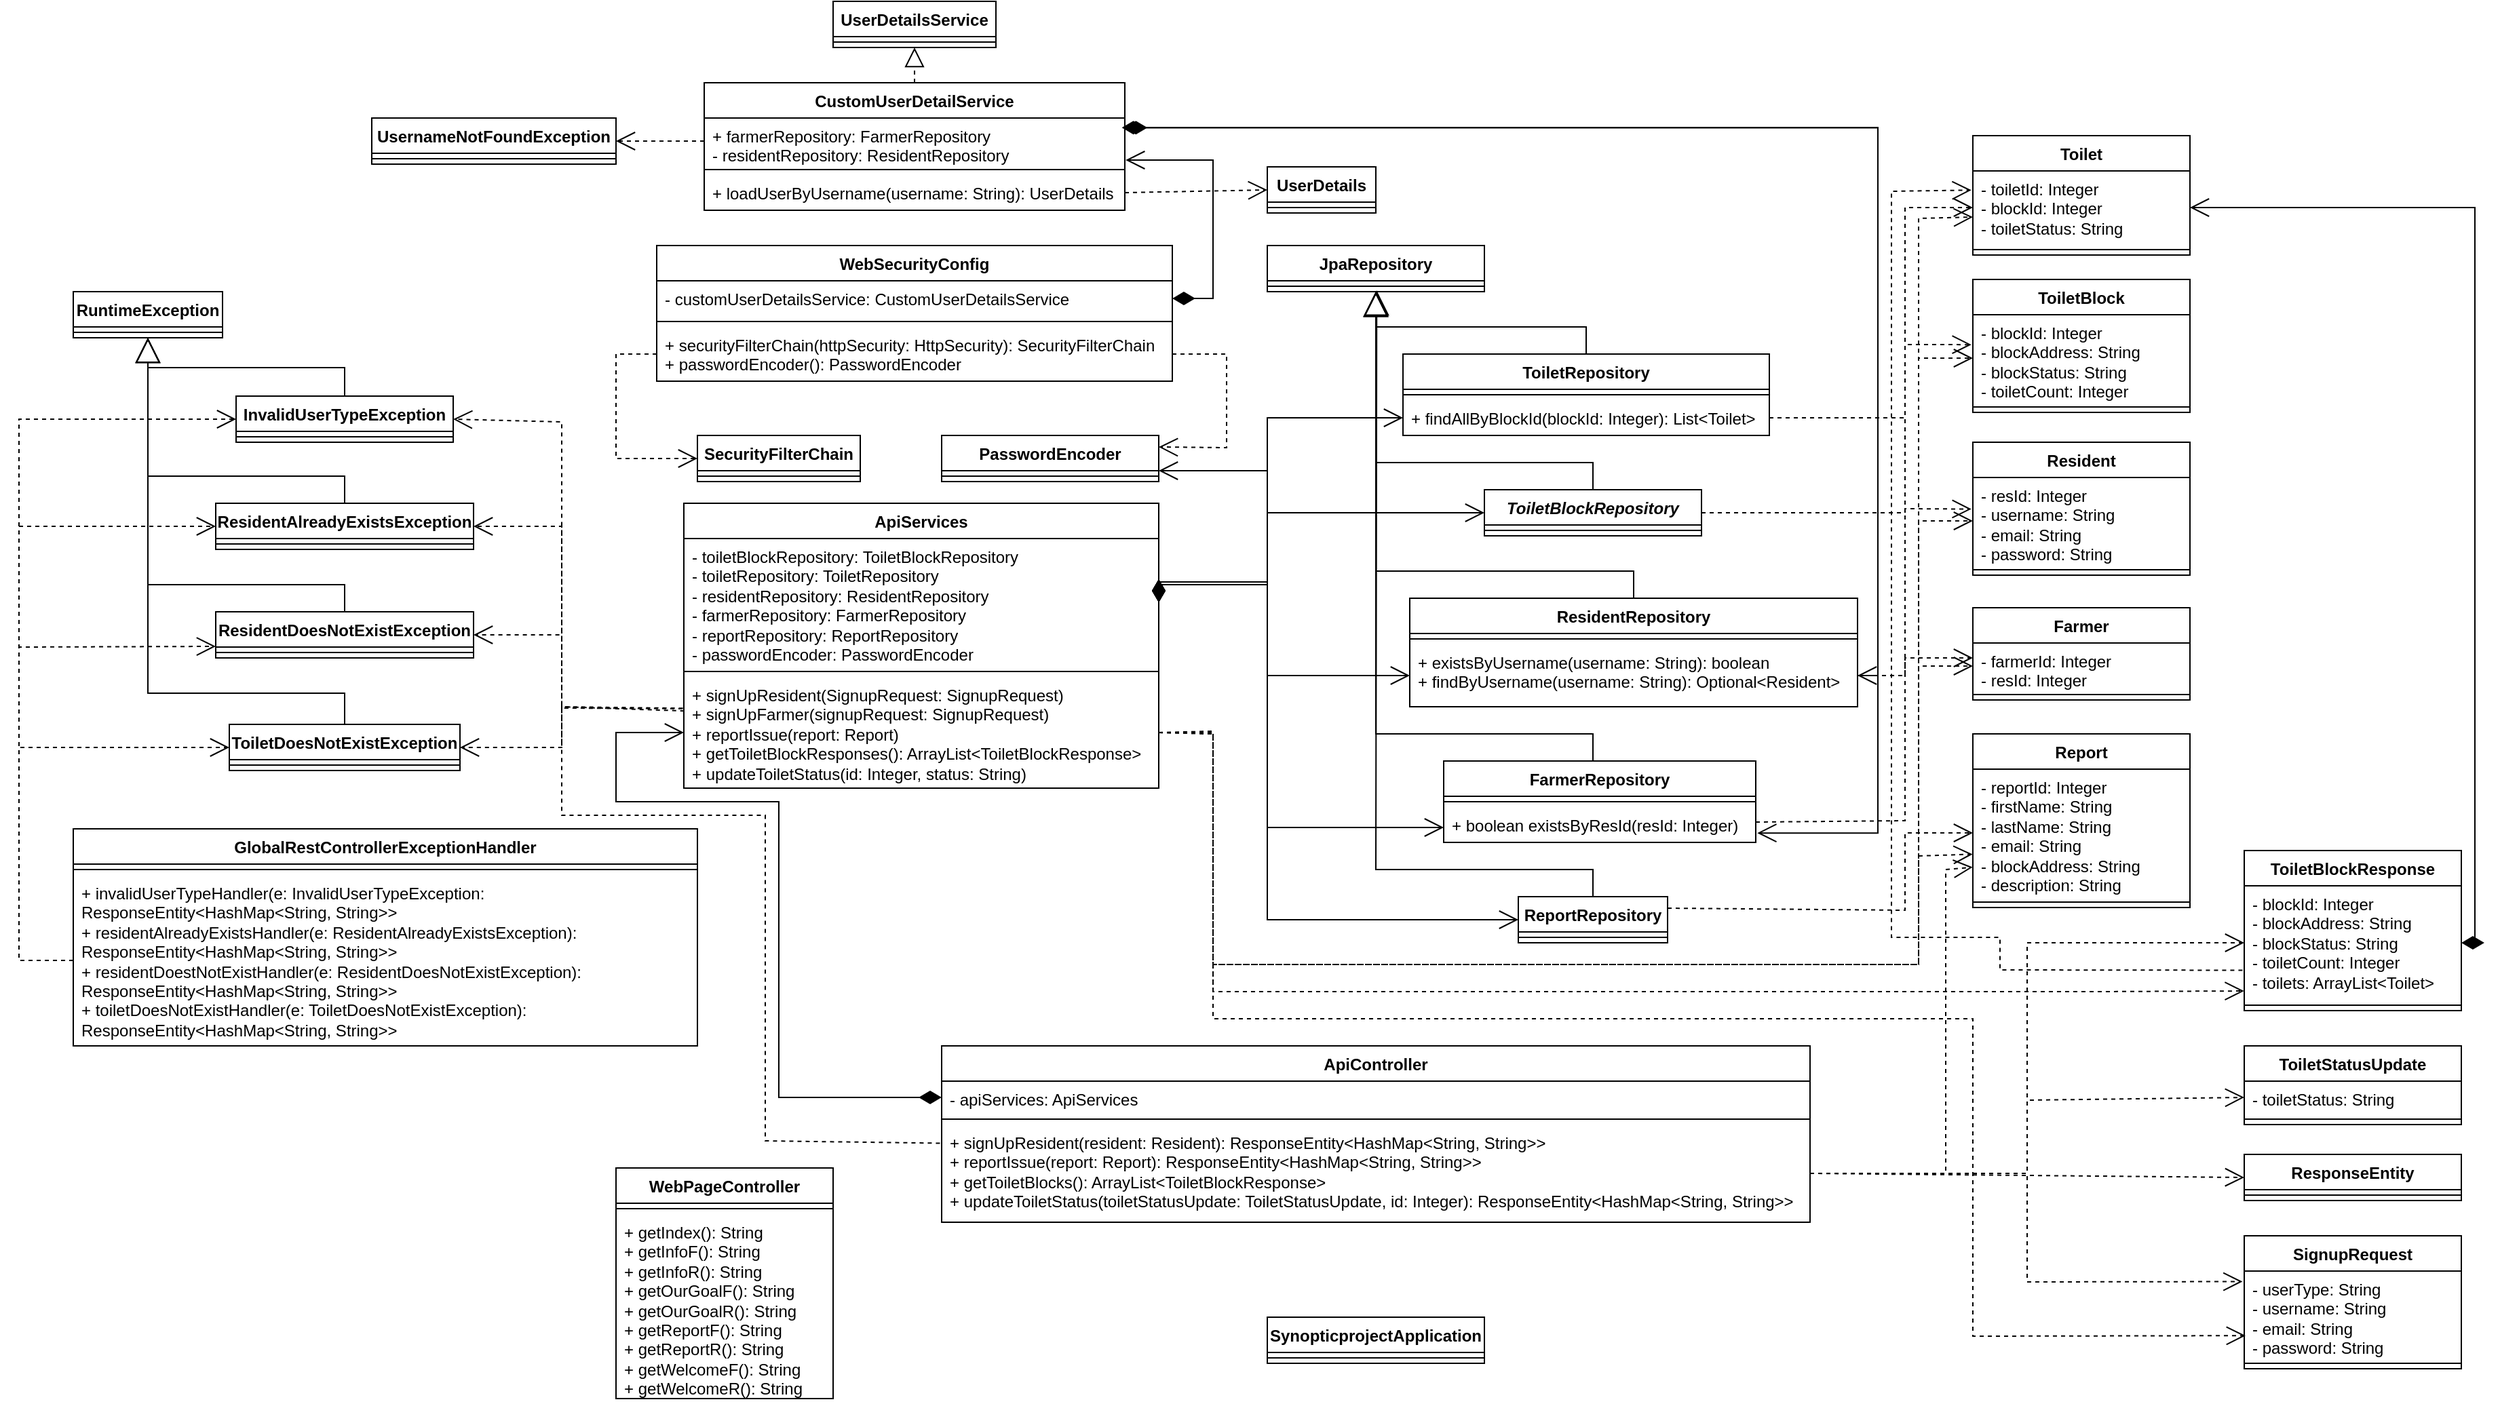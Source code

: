 <mxfile version="27.1.4">
  <diagram name="Page-1" id="cPCItrntrJXn3b4PFShH">
    <mxGraphModel dx="1665" dy="751" grid="1" gridSize="10" guides="1" tooltips="1" connect="1" arrows="1" fold="1" page="1" pageScale="1" pageWidth="1920" pageHeight="1080" math="0" shadow="0">
      <root>
        <mxCell id="0" />
        <mxCell id="1" parent="0" />
        <mxCell id="fgQgiCOuEwH0M2lLemn4-1" value="&lt;div&gt;ApiController&lt;/div&gt;" style="swimlane;fontStyle=1;align=center;verticalAlign=top;childLayout=stackLayout;horizontal=1;startSize=26;horizontalStack=0;resizeParent=1;resizeParentMax=0;resizeLast=0;collapsible=1;marginBottom=0;whiteSpace=wrap;html=1;" parent="1" vertex="1">
          <mxGeometry x="720" y="810" width="640" height="130" as="geometry" />
        </mxCell>
        <mxCell id="fgQgiCOuEwH0M2lLemn4-2" value="- apiServices: ApiServices" style="text;strokeColor=none;fillColor=none;align=left;verticalAlign=top;spacingLeft=4;spacingRight=4;overflow=hidden;rotatable=0;points=[[0,0.5],[1,0.5]];portConstraint=eastwest;whiteSpace=wrap;html=1;" parent="fgQgiCOuEwH0M2lLemn4-1" vertex="1">
          <mxGeometry y="26" width="640" height="24" as="geometry" />
        </mxCell>
        <mxCell id="fgQgiCOuEwH0M2lLemn4-3" value="" style="line;strokeWidth=1;fillColor=none;align=left;verticalAlign=middle;spacingTop=-1;spacingLeft=3;spacingRight=3;rotatable=0;labelPosition=right;points=[];portConstraint=eastwest;strokeColor=inherit;" parent="fgQgiCOuEwH0M2lLemn4-1" vertex="1">
          <mxGeometry y="50" width="640" height="8" as="geometry" />
        </mxCell>
        <mxCell id="fgQgiCOuEwH0M2lLemn4-4" value="&lt;div&gt;+ signUpResident(resident: Resident): ResponseEntity&amp;lt;HashMap&amp;lt;String, String&amp;gt;&amp;gt;&lt;/div&gt;&lt;div&gt;+ reportIssue(report: Report): ResponseEntity&amp;lt;HashMap&amp;lt;String, String&amp;gt;&amp;gt;&lt;/div&gt;&lt;div&gt;+ getToiletBlocks(): ArrayList&amp;lt;ToiletBlockResponse&amp;gt;&lt;/div&gt;&lt;div&gt;+ updateToiletStatus(toiletStatusUpdate: ToiletStatusUpdate, id: Integer): ResponseEntity&amp;lt;HashMap&amp;lt;String, String&amp;gt;&amp;gt;&lt;/div&gt;" style="text;strokeColor=none;fillColor=none;align=left;verticalAlign=top;spacingLeft=4;spacingRight=4;overflow=hidden;rotatable=0;points=[[0,0.5],[1,0.5]];portConstraint=eastwest;whiteSpace=wrap;html=1;" parent="fgQgiCOuEwH0M2lLemn4-1" vertex="1">
          <mxGeometry y="58" width="640" height="72" as="geometry" />
        </mxCell>
        <mxCell id="fgQgiCOuEwH0M2lLemn4-5" value="Farmer" style="swimlane;fontStyle=1;align=center;verticalAlign=top;childLayout=stackLayout;horizontal=1;startSize=26;horizontalStack=0;resizeParent=1;resizeParentMax=0;resizeLast=0;collapsible=1;marginBottom=0;whiteSpace=wrap;html=1;" parent="1" vertex="1">
          <mxGeometry x="1480" y="487" width="160" height="68" as="geometry" />
        </mxCell>
        <mxCell id="fgQgiCOuEwH0M2lLemn4-6" value="&lt;div&gt;- farmerId: Integer&lt;/div&gt;&lt;div&gt;- resId: Integer&lt;/div&gt;" style="text;strokeColor=none;fillColor=none;align=left;verticalAlign=top;spacingLeft=4;spacingRight=4;overflow=hidden;rotatable=0;points=[[0,0.5],[1,0.5]];portConstraint=eastwest;whiteSpace=wrap;html=1;" parent="fgQgiCOuEwH0M2lLemn4-5" vertex="1">
          <mxGeometry y="26" width="160" height="34" as="geometry" />
        </mxCell>
        <mxCell id="fgQgiCOuEwH0M2lLemn4-7" value="" style="line;strokeWidth=1;fillColor=none;align=left;verticalAlign=middle;spacingTop=-1;spacingLeft=3;spacingRight=3;rotatable=0;labelPosition=right;points=[];portConstraint=eastwest;strokeColor=inherit;" parent="fgQgiCOuEwH0M2lLemn4-5" vertex="1">
          <mxGeometry y="60" width="160" height="8" as="geometry" />
        </mxCell>
        <mxCell id="fgQgiCOuEwH0M2lLemn4-22" value="SynopticprojectApplication" style="swimlane;fontStyle=1;align=center;verticalAlign=top;childLayout=stackLayout;horizontal=1;startSize=26;horizontalStack=0;resizeParent=1;resizeParentMax=0;resizeLast=0;collapsible=1;marginBottom=0;whiteSpace=wrap;html=1;" parent="1" vertex="1">
          <mxGeometry x="960" y="1010" width="160" height="34" as="geometry" />
        </mxCell>
        <mxCell id="fgQgiCOuEwH0M2lLemn4-24" value="" style="line;strokeWidth=1;fillColor=none;align=left;verticalAlign=middle;spacingTop=-1;spacingLeft=3;spacingRight=3;rotatable=0;labelPosition=right;points=[];portConstraint=eastwest;strokeColor=inherit;" parent="fgQgiCOuEwH0M2lLemn4-22" vertex="1">
          <mxGeometry y="26" width="160" height="8" as="geometry" />
        </mxCell>
        <mxCell id="fgQgiCOuEwH0M2lLemn4-26" value="Toilet" style="swimlane;fontStyle=1;align=center;verticalAlign=top;childLayout=stackLayout;horizontal=1;startSize=26;horizontalStack=0;resizeParent=1;resizeParentMax=0;resizeLast=0;collapsible=1;marginBottom=0;whiteSpace=wrap;html=1;" parent="1" vertex="1">
          <mxGeometry x="1480" y="139" width="160" height="88" as="geometry" />
        </mxCell>
        <mxCell id="fgQgiCOuEwH0M2lLemn4-27" value="&lt;div&gt;- toiletId: Integer&lt;/div&gt;&lt;div&gt;- blockId: Integer&lt;/div&gt;&lt;div&gt;- toiletStatus: String&lt;/div&gt;" style="text;strokeColor=none;fillColor=none;align=left;verticalAlign=top;spacingLeft=4;spacingRight=4;overflow=hidden;rotatable=0;points=[[0,0.5],[1,0.5]];portConstraint=eastwest;whiteSpace=wrap;html=1;" parent="fgQgiCOuEwH0M2lLemn4-26" vertex="1">
          <mxGeometry y="26" width="160" height="54" as="geometry" />
        </mxCell>
        <mxCell id="fgQgiCOuEwH0M2lLemn4-28" value="" style="line;strokeWidth=1;fillColor=none;align=left;verticalAlign=middle;spacingTop=-1;spacingLeft=3;spacingRight=3;rotatable=0;labelPosition=right;points=[];portConstraint=eastwest;strokeColor=inherit;" parent="fgQgiCOuEwH0M2lLemn4-26" vertex="1">
          <mxGeometry y="80" width="160" height="8" as="geometry" />
        </mxCell>
        <mxCell id="fgQgiCOuEwH0M2lLemn4-30" value="ToiletBlock" style="swimlane;fontStyle=1;align=center;verticalAlign=top;childLayout=stackLayout;horizontal=1;startSize=26;horizontalStack=0;resizeParent=1;resizeParentMax=0;resizeLast=0;collapsible=1;marginBottom=0;whiteSpace=wrap;html=1;" parent="1" vertex="1">
          <mxGeometry x="1480" y="245" width="160" height="98" as="geometry" />
        </mxCell>
        <mxCell id="fgQgiCOuEwH0M2lLemn4-31" value="&lt;div&gt;- blockId: Integer&lt;/div&gt;&lt;div&gt;- blockAddress: String&lt;/div&gt;&lt;div&gt;- blockStatus: String&lt;/div&gt;&lt;div&gt;- toiletCount: Integer&lt;/div&gt;" style="text;strokeColor=none;fillColor=none;align=left;verticalAlign=top;spacingLeft=4;spacingRight=4;overflow=hidden;rotatable=0;points=[[0,0.5],[1,0.5]];portConstraint=eastwest;whiteSpace=wrap;html=1;" parent="fgQgiCOuEwH0M2lLemn4-30" vertex="1">
          <mxGeometry y="26" width="160" height="64" as="geometry" />
        </mxCell>
        <mxCell id="fgQgiCOuEwH0M2lLemn4-32" value="" style="line;strokeWidth=1;fillColor=none;align=left;verticalAlign=middle;spacingTop=-1;spacingLeft=3;spacingRight=3;rotatable=0;labelPosition=right;points=[];portConstraint=eastwest;strokeColor=inherit;" parent="fgQgiCOuEwH0M2lLemn4-30" vertex="1">
          <mxGeometry y="90" width="160" height="8" as="geometry" />
        </mxCell>
        <mxCell id="fgQgiCOuEwH0M2lLemn4-34" value="&lt;i&gt;ToiletBlockRepository&lt;/i&gt;" style="swimlane;fontStyle=1;align=center;verticalAlign=top;childLayout=stackLayout;horizontal=1;startSize=26;horizontalStack=0;resizeParent=1;resizeParentMax=0;resizeLast=0;collapsible=1;marginBottom=0;whiteSpace=wrap;html=1;" parent="1" vertex="1">
          <mxGeometry x="1120" y="400" width="160" height="34" as="geometry" />
        </mxCell>
        <mxCell id="fgQgiCOuEwH0M2lLemn4-36" value="" style="line;strokeWidth=1;fillColor=none;align=left;verticalAlign=middle;spacingTop=-1;spacingLeft=3;spacingRight=3;rotatable=0;labelPosition=right;points=[];portConstraint=eastwest;strokeColor=inherit;" parent="fgQgiCOuEwH0M2lLemn4-34" vertex="1">
          <mxGeometry y="26" width="160" height="8" as="geometry" />
        </mxCell>
        <mxCell id="fgQgiCOuEwH0M2lLemn4-42" value="WebPageController" style="swimlane;fontStyle=1;align=center;verticalAlign=top;childLayout=stackLayout;horizontal=1;startSize=26;horizontalStack=0;resizeParent=1;resizeParentMax=0;resizeLast=0;collapsible=1;marginBottom=0;whiteSpace=wrap;html=1;" parent="1" vertex="1">
          <mxGeometry x="480" y="900" width="160" height="170" as="geometry" />
        </mxCell>
        <mxCell id="fgQgiCOuEwH0M2lLemn4-44" value="" style="line;strokeWidth=1;fillColor=none;align=left;verticalAlign=middle;spacingTop=-1;spacingLeft=3;spacingRight=3;rotatable=0;labelPosition=right;points=[];portConstraint=eastwest;strokeColor=inherit;" parent="fgQgiCOuEwH0M2lLemn4-42" vertex="1">
          <mxGeometry y="26" width="160" height="8" as="geometry" />
        </mxCell>
        <mxCell id="fgQgiCOuEwH0M2lLemn4-45" value="&lt;div&gt;+ getIndex(): String&lt;/div&gt;&lt;div&gt;+ getInfoF(): String&lt;/div&gt;&lt;div&gt;+ getInfoR(): String&lt;/div&gt;&lt;div&gt;+ getOurGoalF(): String&lt;/div&gt;&lt;div&gt;+ getOurGoalR(): String&lt;/div&gt;&lt;div&gt;+ getReportF(): String&lt;/div&gt;&lt;div&gt;+ getReportR(): String&lt;/div&gt;&lt;div&gt;+ getWelcomeF(): String&lt;/div&gt;&lt;div&gt;+ getWelcomeR(): String&lt;/div&gt;" style="text;strokeColor=none;fillColor=none;align=left;verticalAlign=top;spacingLeft=4;spacingRight=4;overflow=hidden;rotatable=0;points=[[0,0.5],[1,0.5]];portConstraint=eastwest;whiteSpace=wrap;html=1;" parent="fgQgiCOuEwH0M2lLemn4-42" vertex="1">
          <mxGeometry y="34" width="160" height="136" as="geometry" />
        </mxCell>
        <mxCell id="fgQgiCOuEwH0M2lLemn4-46" value="JpaRepository" style="swimlane;fontStyle=1;align=center;verticalAlign=top;childLayout=stackLayout;horizontal=1;startSize=26;horizontalStack=0;resizeParent=1;resizeParentMax=0;resizeLast=0;collapsible=1;marginBottom=0;whiteSpace=wrap;html=1;" parent="1" vertex="1">
          <mxGeometry x="960" y="220" width="160" height="34" as="geometry" />
        </mxCell>
        <mxCell id="fgQgiCOuEwH0M2lLemn4-48" value="" style="line;strokeWidth=1;fillColor=none;align=left;verticalAlign=middle;spacingTop=-1;spacingLeft=3;spacingRight=3;rotatable=0;labelPosition=right;points=[];portConstraint=eastwest;strokeColor=inherit;" parent="fgQgiCOuEwH0M2lLemn4-46" vertex="1">
          <mxGeometry y="26" width="160" height="8" as="geometry" />
        </mxCell>
        <mxCell id="fgQgiCOuEwH0M2lLemn4-51" value="" style="endArrow=block;endSize=16;endFill=0;html=1;rounded=0;entryX=0.5;entryY=1;entryDx=0;entryDy=0;exitX=0.5;exitY=0;exitDx=0;exitDy=0;" parent="1" source="_Gm8O1rOUF-73QXA8_ss-20" target="fgQgiCOuEwH0M2lLemn4-46" edge="1">
          <mxGeometry width="160" relative="1" as="geometry">
            <mxPoint x="920" y="420" as="sourcePoint" />
            <mxPoint x="1080" y="410" as="targetPoint" />
            <Array as="points">
              <mxPoint x="1230" y="460" />
              <mxPoint x="1040" y="460" />
              <mxPoint x="1040" y="400" />
            </Array>
          </mxGeometry>
        </mxCell>
        <mxCell id="fgQgiCOuEwH0M2lLemn4-52" value="" style="endArrow=block;endSize=16;endFill=0;html=1;rounded=0;entryX=0.5;entryY=1;entryDx=0;entryDy=0;exitX=0.5;exitY=0;exitDx=0;exitDy=0;" parent="1" target="fgQgiCOuEwH0M2lLemn4-46" edge="1">
          <mxGeometry width="160" relative="1" as="geometry">
            <mxPoint x="1200" y="602" as="sourcePoint" />
            <mxPoint x="1040" y="290" as="targetPoint" />
            <Array as="points">
              <mxPoint x="1200" y="580" />
              <mxPoint x="1040" y="580" />
              <mxPoint x="1040" y="460" />
              <mxPoint x="1040" y="310" />
            </Array>
          </mxGeometry>
        </mxCell>
        <mxCell id="fgQgiCOuEwH0M2lLemn4-53" value="" style="endArrow=block;endSize=16;endFill=0;html=1;rounded=0;exitX=0.5;exitY=0;exitDx=0;exitDy=0;" parent="1" source="fgQgiCOuEwH0M2lLemn4-34" target="fgQgiCOuEwH0M2lLemn4-48" edge="1">
          <mxGeometry width="160" relative="1" as="geometry">
            <mxPoint x="1160" y="420" as="sourcePoint" />
            <mxPoint x="1320" y="410.67" as="targetPoint" />
            <Array as="points">
              <mxPoint x="1200" y="380" />
              <mxPoint x="1160" y="380" />
              <mxPoint x="1120" y="380" />
              <mxPoint x="1040" y="380" />
            </Array>
          </mxGeometry>
        </mxCell>
        <mxCell id="fgQgiCOuEwH0M2lLemn4-54" value="" style="endArrow=block;endSize=16;endFill=0;html=1;rounded=0;entryX=0.5;entryY=1;entryDx=0;entryDy=0;exitX=0.5;exitY=0;exitDx=0;exitDy=0;" parent="1" source="_Gm8O1rOUF-73QXA8_ss-24" target="fgQgiCOuEwH0M2lLemn4-46" edge="1">
          <mxGeometry width="160" relative="1" as="geometry">
            <mxPoint x="1195" y="288" as="sourcePoint" />
            <mxPoint x="1040" y="256" as="targetPoint" />
            <Array as="points">
              <mxPoint x="1195" y="280" />
              <mxPoint x="1040" y="280" />
            </Array>
          </mxGeometry>
        </mxCell>
        <mxCell id="_Gm8O1rOUF-73QXA8_ss-1" value="SignupRequest" style="swimlane;fontStyle=1;align=center;verticalAlign=top;childLayout=stackLayout;horizontal=1;startSize=26;horizontalStack=0;resizeParent=1;resizeParentMax=0;resizeLast=0;collapsible=1;marginBottom=0;whiteSpace=wrap;html=1;" parent="1" vertex="1">
          <mxGeometry x="1680" y="950" width="160" height="98" as="geometry" />
        </mxCell>
        <mxCell id="_Gm8O1rOUF-73QXA8_ss-2" value="&lt;div&gt;- userType: String&lt;/div&gt;&lt;div&gt;- username: String&lt;/div&gt;&lt;div&gt;- email: String&lt;/div&gt;&lt;div&gt;- password: String&lt;/div&gt;" style="text;strokeColor=none;fillColor=none;align=left;verticalAlign=top;spacingLeft=4;spacingRight=4;overflow=hidden;rotatable=0;points=[[0,0.5],[1,0.5]];portConstraint=eastwest;whiteSpace=wrap;html=1;" parent="_Gm8O1rOUF-73QXA8_ss-1" vertex="1">
          <mxGeometry y="26" width="160" height="64" as="geometry" />
        </mxCell>
        <mxCell id="_Gm8O1rOUF-73QXA8_ss-3" value="" style="line;strokeWidth=1;fillColor=none;align=left;verticalAlign=middle;spacingTop=-1;spacingLeft=3;spacingRight=3;rotatable=0;labelPosition=right;points=[];portConstraint=eastwest;strokeColor=inherit;" parent="_Gm8O1rOUF-73QXA8_ss-1" vertex="1">
          <mxGeometry y="90" width="160" height="8" as="geometry" />
        </mxCell>
        <mxCell id="_Gm8O1rOUF-73QXA8_ss-5" value="ToiletBlockResponse" style="swimlane;fontStyle=1;align=center;verticalAlign=top;childLayout=stackLayout;horizontal=1;startSize=26;horizontalStack=0;resizeParent=1;resizeParentMax=0;resizeLast=0;collapsible=1;marginBottom=0;whiteSpace=wrap;html=1;" parent="1" vertex="1">
          <mxGeometry x="1680" y="666" width="160" height="118" as="geometry" />
        </mxCell>
        <mxCell id="_Gm8O1rOUF-73QXA8_ss-6" value="&lt;div&gt;- blockId: Integer&lt;/div&gt;&lt;div&gt;- blockAddress: String&lt;/div&gt;&lt;div&gt;- blockStatus: String&lt;/div&gt;&lt;div&gt;- toiletCount: Integer&lt;/div&gt;&lt;div&gt;- toilets: ArrayList&amp;lt;Toilet&amp;gt;&lt;/div&gt;" style="text;strokeColor=none;fillColor=none;align=left;verticalAlign=top;spacingLeft=4;spacingRight=4;overflow=hidden;rotatable=0;points=[[0,0.5],[1,0.5]];portConstraint=eastwest;whiteSpace=wrap;html=1;" parent="_Gm8O1rOUF-73QXA8_ss-5" vertex="1">
          <mxGeometry y="26" width="160" height="84" as="geometry" />
        </mxCell>
        <mxCell id="_Gm8O1rOUF-73QXA8_ss-7" value="" style="line;strokeWidth=1;fillColor=none;align=left;verticalAlign=middle;spacingTop=-1;spacingLeft=3;spacingRight=3;rotatable=0;labelPosition=right;points=[];portConstraint=eastwest;strokeColor=inherit;" parent="_Gm8O1rOUF-73QXA8_ss-5" vertex="1">
          <mxGeometry y="110" width="160" height="8" as="geometry" />
        </mxCell>
        <mxCell id="_Gm8O1rOUF-73QXA8_ss-9" value="ToiletStatusUpdate" style="swimlane;fontStyle=1;align=center;verticalAlign=top;childLayout=stackLayout;horizontal=1;startSize=26;horizontalStack=0;resizeParent=1;resizeParentMax=0;resizeLast=0;collapsible=1;marginBottom=0;whiteSpace=wrap;html=1;" parent="1" vertex="1">
          <mxGeometry x="1680" y="810" width="160" height="58" as="geometry" />
        </mxCell>
        <mxCell id="_Gm8O1rOUF-73QXA8_ss-10" value="- toiletStatus: String" style="text;strokeColor=none;fillColor=none;align=left;verticalAlign=top;spacingLeft=4;spacingRight=4;overflow=hidden;rotatable=0;points=[[0,0.5],[1,0.5]];portConstraint=eastwest;whiteSpace=wrap;html=1;" parent="_Gm8O1rOUF-73QXA8_ss-9" vertex="1">
          <mxGeometry y="26" width="160" height="24" as="geometry" />
        </mxCell>
        <mxCell id="_Gm8O1rOUF-73QXA8_ss-11" value="" style="line;strokeWidth=1;fillColor=none;align=left;verticalAlign=middle;spacingTop=-1;spacingLeft=3;spacingRight=3;rotatable=0;labelPosition=right;points=[];portConstraint=eastwest;strokeColor=inherit;" parent="_Gm8O1rOUF-73QXA8_ss-9" vertex="1">
          <mxGeometry y="50" width="160" height="8" as="geometry" />
        </mxCell>
        <mxCell id="_Gm8O1rOUF-73QXA8_ss-13" value="ApiServices" style="swimlane;fontStyle=1;align=center;verticalAlign=top;childLayout=stackLayout;horizontal=1;startSize=26;horizontalStack=0;resizeParent=1;resizeParentMax=0;resizeLast=0;collapsible=1;marginBottom=0;whiteSpace=wrap;html=1;" parent="1" vertex="1">
          <mxGeometry x="530" y="410" width="350" height="210" as="geometry" />
        </mxCell>
        <mxCell id="_Gm8O1rOUF-73QXA8_ss-14" value="&lt;div&gt;- toiletBlockRepository: ToiletBlockRepository&lt;/div&gt;&lt;div&gt;- toiletRepository: ToiletRepository&lt;/div&gt;&lt;div&gt;- residentRepository: ResidentRepository&lt;/div&gt;&lt;div&gt;- farmerRepository: FarmerRepository&lt;/div&gt;&lt;div&gt;- reportRepository: ReportRepository&lt;/div&gt;&lt;div&gt;- passwordEncoder: PasswordEncoder&lt;/div&gt;" style="text;strokeColor=none;fillColor=none;align=left;verticalAlign=top;spacingLeft=4;spacingRight=4;overflow=hidden;rotatable=0;points=[[0,0.5],[1,0.5]];portConstraint=eastwest;whiteSpace=wrap;html=1;" parent="_Gm8O1rOUF-73QXA8_ss-13" vertex="1">
          <mxGeometry y="26" width="350" height="94" as="geometry" />
        </mxCell>
        <mxCell id="_Gm8O1rOUF-73QXA8_ss-15" value="" style="line;strokeWidth=1;fillColor=none;align=left;verticalAlign=middle;spacingTop=-1;spacingLeft=3;spacingRight=3;rotatable=0;labelPosition=right;points=[];portConstraint=eastwest;strokeColor=inherit;" parent="_Gm8O1rOUF-73QXA8_ss-13" vertex="1">
          <mxGeometry y="120" width="350" height="8" as="geometry" />
        </mxCell>
        <mxCell id="_Gm8O1rOUF-73QXA8_ss-16" value="&lt;div&gt;+ signUpResident(SignupRequest: SignupRequest)&lt;/div&gt;&lt;div&gt;+ signUpFarmer(signupRequest: SignupRequest)&lt;/div&gt;&lt;div&gt;+ reportIssue(report: Report)&lt;/div&gt;&lt;div&gt;+ getToiletBlockResponses(): ArrayList&amp;lt;ToiletBlockResponse&amp;gt;&lt;/div&gt;&lt;div&gt;+ updateToiletStatus(id: Integer, status: String)&lt;/div&gt;" style="text;strokeColor=none;fillColor=none;align=left;verticalAlign=top;spacingLeft=4;spacingRight=4;overflow=hidden;rotatable=0;points=[[0,0.5],[1,0.5]];portConstraint=eastwest;whiteSpace=wrap;html=1;" parent="_Gm8O1rOUF-73QXA8_ss-13" vertex="1">
          <mxGeometry y="128" width="350" height="82" as="geometry" />
        </mxCell>
        <mxCell id="_Gm8O1rOUF-73QXA8_ss-24" value="ToiletRepository" style="swimlane;fontStyle=1;align=center;verticalAlign=top;childLayout=stackLayout;horizontal=1;startSize=26;horizontalStack=0;resizeParent=1;resizeParentMax=0;resizeLast=0;collapsible=1;marginBottom=0;whiteSpace=wrap;html=1;" parent="1" vertex="1">
          <mxGeometry x="1060" y="300" width="270" height="60" as="geometry" />
        </mxCell>
        <mxCell id="_Gm8O1rOUF-73QXA8_ss-26" value="" style="line;strokeWidth=1;fillColor=none;align=left;verticalAlign=middle;spacingTop=-1;spacingLeft=3;spacingRight=3;rotatable=0;labelPosition=right;points=[];portConstraint=eastwest;strokeColor=inherit;" parent="_Gm8O1rOUF-73QXA8_ss-24" vertex="1">
          <mxGeometry y="26" width="270" height="8" as="geometry" />
        </mxCell>
        <mxCell id="_Gm8O1rOUF-73QXA8_ss-27" value="+ findAllByBlockId(blockId: Integer): List&amp;lt;Toilet&amp;gt;" style="text;strokeColor=none;fillColor=none;align=left;verticalAlign=top;spacingLeft=4;spacingRight=4;overflow=hidden;rotatable=0;points=[[0,0.5],[1,0.5]];portConstraint=eastwest;whiteSpace=wrap;html=1;" parent="_Gm8O1rOUF-73QXA8_ss-24" vertex="1">
          <mxGeometry y="34" width="270" height="26" as="geometry" />
        </mxCell>
        <mxCell id="_Gm8O1rOUF-73QXA8_ss-30" value="" style="endArrow=open;endSize=12;dashed=1;html=1;rounded=0;entryX=0;entryY=0.5;entryDx=0;entryDy=0;exitX=1;exitY=0.5;exitDx=0;exitDy=0;" parent="1" source="_Gm8O1rOUF-73QXA8_ss-27" target="fgQgiCOuEwH0M2lLemn4-27" edge="1">
          <mxGeometry width="160" relative="1" as="geometry">
            <mxPoint x="1340" y="410" as="sourcePoint" />
            <mxPoint x="1500" y="478" as="targetPoint" />
            <Array as="points">
              <mxPoint x="1430" y="347" />
              <mxPoint x="1430" y="192" />
            </Array>
          </mxGeometry>
        </mxCell>
        <mxCell id="_Gm8O1rOUF-73QXA8_ss-34" value="" style="endArrow=open;html=1;endSize=12;startArrow=diamondThin;startSize=14;startFill=1;edgeStyle=orthogonalEdgeStyle;align=left;verticalAlign=bottom;rounded=0;exitX=0;exitY=0.5;exitDx=0;exitDy=0;entryX=0;entryY=0.5;entryDx=0;entryDy=0;" parent="1" source="fgQgiCOuEwH0M2lLemn4-2" target="_Gm8O1rOUF-73QXA8_ss-16" edge="1">
          <mxGeometry x="-1" y="3" relative="1" as="geometry">
            <mxPoint x="870" y="780" as="sourcePoint" />
            <mxPoint x="530" y="589" as="targetPoint" />
            <Array as="points">
              <mxPoint x="600" y="848" />
              <mxPoint x="600" y="630" />
              <mxPoint x="480" y="630" />
              <mxPoint x="480" y="579" />
            </Array>
          </mxGeometry>
        </mxCell>
        <mxCell id="_Gm8O1rOUF-73QXA8_ss-35" value="ResponseEntity" style="swimlane;fontStyle=1;align=center;verticalAlign=top;childLayout=stackLayout;horizontal=1;startSize=26;horizontalStack=0;resizeParent=1;resizeParentMax=0;resizeLast=0;collapsible=1;marginBottom=0;whiteSpace=wrap;html=1;" parent="1" vertex="1">
          <mxGeometry x="1680" y="890" width="160" height="34" as="geometry" />
        </mxCell>
        <mxCell id="_Gm8O1rOUF-73QXA8_ss-37" value="" style="line;strokeWidth=1;fillColor=none;align=left;verticalAlign=middle;spacingTop=-1;spacingLeft=3;spacingRight=3;rotatable=0;labelPosition=right;points=[];portConstraint=eastwest;strokeColor=inherit;" parent="_Gm8O1rOUF-73QXA8_ss-35" vertex="1">
          <mxGeometry y="26" width="160" height="8" as="geometry" />
        </mxCell>
        <mxCell id="_Gm8O1rOUF-73QXA8_ss-39" value="" style="endArrow=open;endSize=12;dashed=1;html=1;rounded=0;exitX=1;exitY=0.5;exitDx=0;exitDy=0;entryX=0;entryY=0.5;entryDx=0;entryDy=0;" parent="1" source="fgQgiCOuEwH0M2lLemn4-4" target="_Gm8O1rOUF-73QXA8_ss-35" edge="1">
          <mxGeometry width="160" relative="1" as="geometry">
            <mxPoint x="1435" y="853" as="sourcePoint" />
            <mxPoint x="1595" y="853" as="targetPoint" />
            <Array as="points" />
          </mxGeometry>
        </mxCell>
        <mxCell id="_Gm8O1rOUF-73QXA8_ss-41" value="" style="endArrow=open;endSize=12;dashed=1;html=1;rounded=0;exitX=1;exitY=0.5;exitDx=0;exitDy=0;entryX=-0.008;entryY=0.121;entryDx=0;entryDy=0;entryPerimeter=0;" parent="1" source="fgQgiCOuEwH0M2lLemn4-4" target="_Gm8O1rOUF-73QXA8_ss-2" edge="1">
          <mxGeometry width="160" relative="1" as="geometry">
            <mxPoint x="1405" y="937" as="sourcePoint" />
            <mxPoint x="1545" y="904" as="targetPoint" />
            <Array as="points">
              <mxPoint x="1480" y="904" />
              <mxPoint x="1520" y="904" />
              <mxPoint x="1520" y="984" />
            </Array>
          </mxGeometry>
        </mxCell>
        <mxCell id="_Gm8O1rOUF-73QXA8_ss-42" value="" style="endArrow=open;endSize=12;dashed=1;html=1;rounded=0;entryX=0;entryY=0.5;entryDx=0;entryDy=0;exitX=1;exitY=0.5;exitDx=0;exitDy=0;" parent="1" source="fgQgiCOuEwH0M2lLemn4-4" target="_Gm8O1rOUF-73QXA8_ss-6" edge="1">
          <mxGeometry width="160" relative="1" as="geometry">
            <mxPoint x="1360" y="907" as="sourcePoint" />
            <mxPoint x="1455" y="633" as="targetPoint" />
            <Array as="points">
              <mxPoint x="1480" y="904" />
              <mxPoint x="1520" y="904" />
              <mxPoint x="1520" y="734" />
            </Array>
          </mxGeometry>
        </mxCell>
        <mxCell id="_Gm8O1rOUF-73QXA8_ss-43" value="" style="endArrow=open;endSize=12;dashed=1;html=1;rounded=0;entryX=0;entryY=0.5;entryDx=0;entryDy=0;exitX=1;exitY=0.5;exitDx=0;exitDy=0;" parent="1" source="fgQgiCOuEwH0M2lLemn4-4" target="_Gm8O1rOUF-73QXA8_ss-10" edge="1">
          <mxGeometry width="160" relative="1" as="geometry">
            <mxPoint x="1395" y="923" as="sourcePoint" />
            <mxPoint x="1545" y="904" as="targetPoint" />
            <Array as="points">
              <mxPoint x="1480" y="904" />
              <mxPoint x="1520" y="904" />
              <mxPoint x="1520" y="850" />
            </Array>
          </mxGeometry>
        </mxCell>
        <mxCell id="_Gm8O1rOUF-73QXA8_ss-47" value="" style="endArrow=open;html=1;endSize=12;startArrow=diamondThin;startSize=14;startFill=1;edgeStyle=orthogonalEdgeStyle;align=left;verticalAlign=bottom;rounded=0;exitX=1;exitY=0.5;exitDx=0;exitDy=0;entryX=0;entryY=0.5;entryDx=0;entryDy=0;" parent="1" source="_Gm8O1rOUF-73QXA8_ss-14" target="_Gm8O1rOUF-73QXA8_ss-27" edge="1">
          <mxGeometry x="-1" y="3" relative="1" as="geometry">
            <mxPoint x="700" y="830" as="sourcePoint" />
            <mxPoint x="1040" y="340" as="targetPoint" />
            <Array as="points">
              <mxPoint x="880" y="468" />
              <mxPoint x="960" y="468" />
              <mxPoint x="960" y="347" />
            </Array>
          </mxGeometry>
        </mxCell>
        <mxCell id="_Gm8O1rOUF-73QXA8_ss-48" value="" style="endArrow=open;html=1;endSize=12;startArrow=diamondThin;startSize=14;startFill=1;edgeStyle=orthogonalEdgeStyle;align=left;verticalAlign=bottom;rounded=0;exitX=1;exitY=0.5;exitDx=0;exitDy=0;entryX=0;entryY=0.5;entryDx=0;entryDy=0;" parent="1" source="_Gm8O1rOUF-73QXA8_ss-14" target="_Gm8O1rOUF-73QXA8_ss-23" edge="1">
          <mxGeometry x="-1" y="3" relative="1" as="geometry">
            <mxPoint x="742" y="557" as="sourcePoint" />
            <mxPoint x="1010" y="520" as="targetPoint" />
            <Array as="points">
              <mxPoint x="880" y="468" />
              <mxPoint x="960" y="468" />
              <mxPoint x="960" y="537" />
            </Array>
          </mxGeometry>
        </mxCell>
        <mxCell id="_Gm8O1rOUF-73QXA8_ss-49" value="" style="endArrow=open;html=1;endSize=12;startArrow=diamondThin;startSize=14;startFill=1;edgeStyle=orthogonalEdgeStyle;align=left;verticalAlign=bottom;rounded=0;exitX=1;exitY=0.5;exitDx=0;exitDy=0;" parent="1" source="_Gm8O1rOUF-73QXA8_ss-14" target="WnZbm3nYskLtBstl4b6p-33" edge="1">
          <mxGeometry x="-1" y="3" relative="1" as="geometry">
            <mxPoint x="880" y="468" as="sourcePoint" />
            <mxPoint x="1120" y="649" as="targetPoint" />
            <Array as="points">
              <mxPoint x="880" y="468" />
              <mxPoint x="960" y="468" />
              <mxPoint x="960" y="649" />
            </Array>
          </mxGeometry>
        </mxCell>
        <mxCell id="_Gm8O1rOUF-73QXA8_ss-51" value="" style="endArrow=open;endSize=12;dashed=1;html=1;rounded=0;exitX=1;exitY=0.5;exitDx=0;exitDy=0;entryX=0.006;entryY=0.744;entryDx=0;entryDy=0;entryPerimeter=0;" parent="1" source="_Gm8O1rOUF-73QXA8_ss-16" target="_Gm8O1rOUF-73QXA8_ss-2" edge="1">
          <mxGeometry width="160" relative="1" as="geometry">
            <mxPoint x="710" y="849" as="sourcePoint" />
            <mxPoint x="1230" y="588" as="targetPoint" />
            <Array as="points">
              <mxPoint x="920" y="579" />
              <mxPoint x="920" y="790" />
              <mxPoint x="1200" y="790" />
              <mxPoint x="1480" y="790" />
              <mxPoint x="1480" y="1024" />
            </Array>
          </mxGeometry>
        </mxCell>
        <mxCell id="_Gm8O1rOUF-73QXA8_ss-20" value="ResidentRepository" style="swimlane;fontStyle=1;align=center;verticalAlign=top;childLayout=stackLayout;horizontal=1;startSize=26;horizontalStack=0;resizeParent=1;resizeParentMax=0;resizeLast=0;collapsible=1;marginBottom=0;whiteSpace=wrap;html=1;" parent="1" vertex="1">
          <mxGeometry x="1065" y="480" width="330" height="80" as="geometry" />
        </mxCell>
        <mxCell id="_Gm8O1rOUF-73QXA8_ss-22" value="" style="line;strokeWidth=1;fillColor=none;align=left;verticalAlign=middle;spacingTop=-1;spacingLeft=3;spacingRight=3;rotatable=0;labelPosition=right;points=[];portConstraint=eastwest;strokeColor=inherit;" parent="_Gm8O1rOUF-73QXA8_ss-20" vertex="1">
          <mxGeometry y="26" width="330" height="8" as="geometry" />
        </mxCell>
        <mxCell id="_Gm8O1rOUF-73QXA8_ss-23" value="&lt;div&gt;+ existsByUsername(username: String): boolean&lt;/div&gt;&lt;div&gt;+ findByUsername(username: String): Optional&amp;lt;Resident&amp;gt;&lt;/div&gt;" style="text;strokeColor=none;fillColor=none;align=left;verticalAlign=top;spacingLeft=4;spacingRight=4;overflow=hidden;rotatable=0;points=[[0,0.5],[1,0.5]];portConstraint=eastwest;whiteSpace=wrap;html=1;" parent="_Gm8O1rOUF-73QXA8_ss-20" vertex="1">
          <mxGeometry y="34" width="330" height="46" as="geometry" />
        </mxCell>
        <mxCell id="_Gm8O1rOUF-73QXA8_ss-55" value="" style="endArrow=open;endSize=12;dashed=1;html=1;rounded=0;exitX=1;exitY=0.5;exitDx=0;exitDy=0;entryX=0;entryY=0.5;entryDx=0;entryDy=0;" parent="1" source="_Gm8O1rOUF-73QXA8_ss-16" target="fgQgiCOuEwH0M2lLemn4-15" edge="1">
          <mxGeometry width="160" relative="1" as="geometry">
            <mxPoint x="520" y="689" as="sourcePoint" />
            <mxPoint x="1490" y="488" as="targetPoint" />
            <Array as="points">
              <mxPoint x="920" y="578" />
              <mxPoint x="920" y="750" />
              <mxPoint x="1160" y="750" />
              <mxPoint x="1440" y="750" />
              <mxPoint x="1440" y="423" />
            </Array>
          </mxGeometry>
        </mxCell>
        <mxCell id="fgQgiCOuEwH0M2lLemn4-14" value="Resident" style="swimlane;fontStyle=1;align=center;verticalAlign=top;childLayout=stackLayout;horizontal=1;startSize=26;horizontalStack=0;resizeParent=1;resizeParentMax=0;resizeLast=0;collapsible=1;marginBottom=0;whiteSpace=wrap;html=1;" parent="1" vertex="1">
          <mxGeometry x="1480" y="365" width="160" height="98" as="geometry" />
        </mxCell>
        <mxCell id="fgQgiCOuEwH0M2lLemn4-15" value="&lt;div&gt;- resId: Integer&lt;/div&gt;&lt;div&gt;- username: String&lt;/div&gt;&lt;div&gt;- email: String&lt;/div&gt;&lt;div&gt;- password: String&lt;/div&gt;" style="text;strokeColor=none;fillColor=none;align=left;verticalAlign=top;spacingLeft=4;spacingRight=4;overflow=hidden;rotatable=0;points=[[0,0.5],[1,0.5]];portConstraint=eastwest;whiteSpace=wrap;html=1;" parent="fgQgiCOuEwH0M2lLemn4-14" vertex="1">
          <mxGeometry y="26" width="160" height="64" as="geometry" />
        </mxCell>
        <mxCell id="fgQgiCOuEwH0M2lLemn4-16" value="" style="line;strokeWidth=1;fillColor=none;align=left;verticalAlign=middle;spacingTop=-1;spacingLeft=3;spacingRight=3;rotatable=0;labelPosition=right;points=[];portConstraint=eastwest;strokeColor=inherit;" parent="fgQgiCOuEwH0M2lLemn4-14" vertex="1">
          <mxGeometry y="90" width="160" height="8" as="geometry" />
        </mxCell>
        <mxCell id="_Gm8O1rOUF-73QXA8_ss-59" value="" style="endArrow=open;html=1;endSize=12;startArrow=diamondThin;startSize=14;startFill=1;edgeStyle=orthogonalEdgeStyle;align=left;verticalAlign=bottom;rounded=0;exitX=1;exitY=0.5;exitDx=0;exitDy=0;entryX=0;entryY=0.5;entryDx=0;entryDy=0;" parent="1" source="_Gm8O1rOUF-73QXA8_ss-14" target="fgQgiCOuEwH0M2lLemn4-34" edge="1">
          <mxGeometry x="-1" y="3" relative="1" as="geometry">
            <mxPoint x="900" y="450" as="sourcePoint" />
            <mxPoint x="1090" y="417" as="targetPoint" />
            <Array as="points">
              <mxPoint x="880" y="468" />
              <mxPoint x="960" y="468" />
              <mxPoint x="960" y="417" />
            </Array>
          </mxGeometry>
        </mxCell>
        <mxCell id="_Gm8O1rOUF-73QXA8_ss-60" value="" style="endArrow=open;endSize=12;dashed=1;html=1;rounded=0;exitX=1;exitY=0.5;exitDx=0;exitDy=0;entryX=-0.001;entryY=0.923;entryDx=0;entryDy=0;entryPerimeter=0;" parent="1" source="_Gm8O1rOUF-73QXA8_ss-16" target="_Gm8O1rOUF-73QXA8_ss-6" edge="1">
          <mxGeometry width="160" relative="1" as="geometry">
            <mxPoint x="1010" y="700" as="sourcePoint" />
            <mxPoint x="1170" y="700" as="targetPoint" />
            <Array as="points">
              <mxPoint x="920" y="580" />
              <mxPoint x="920" y="770" />
              <mxPoint x="1040" y="770" />
              <mxPoint x="1570" y="770" />
            </Array>
          </mxGeometry>
        </mxCell>
        <mxCell id="_Gm8O1rOUF-73QXA8_ss-61" value="" style="endArrow=open;endSize=12;dashed=1;html=1;rounded=0;exitX=1;exitY=0.5;exitDx=0;exitDy=0;entryX=-0.007;entryY=0.364;entryDx=0;entryDy=0;entryPerimeter=0;" parent="1" source="_Gm8O1rOUF-73QXA8_ss-23" target="fgQgiCOuEwH0M2lLemn4-15" edge="1">
          <mxGeometry width="160" relative="1" as="geometry">
            <mxPoint x="1280" y="610" as="sourcePoint" />
            <mxPoint x="1440" y="567" as="targetPoint" />
            <Array as="points">
              <mxPoint x="1430" y="537" />
              <mxPoint x="1430" y="480" />
              <mxPoint x="1430" y="414" />
            </Array>
          </mxGeometry>
        </mxCell>
        <mxCell id="_Gm8O1rOUF-73QXA8_ss-62" value="" style="endArrow=open;endSize=12;dashed=1;html=1;rounded=0;exitX=-0.008;exitY=0.741;exitDx=0;exitDy=0;exitPerimeter=0;entryX=-0.007;entryY=0.262;entryDx=0;entryDy=0;entryPerimeter=0;" parent="1" source="_Gm8O1rOUF-73QXA8_ss-6" target="fgQgiCOuEwH0M2lLemn4-27" edge="1">
          <mxGeometry width="160" relative="1" as="geometry">
            <mxPoint x="1500" y="750" as="sourcePoint" />
            <mxPoint x="1440" y="350" as="targetPoint" />
            <Array as="points">
              <mxPoint x="1500" y="754" />
              <mxPoint x="1500" y="730" />
              <mxPoint x="1420" y="730" />
              <mxPoint x="1420" y="540" />
              <mxPoint x="1420" y="180" />
            </Array>
          </mxGeometry>
        </mxCell>
        <mxCell id="57neW2gmWX5S_WTLYl4X-1" value="GlobalRestControllerExceptionHandler" style="swimlane;fontStyle=1;align=center;verticalAlign=top;childLayout=stackLayout;horizontal=1;startSize=26;horizontalStack=0;resizeParent=1;resizeParentMax=0;resizeLast=0;collapsible=1;marginBottom=0;whiteSpace=wrap;html=1;" parent="1" vertex="1">
          <mxGeometry x="80" y="650" width="460" height="160" as="geometry" />
        </mxCell>
        <mxCell id="57neW2gmWX5S_WTLYl4X-3" value="" style="line;strokeWidth=1;fillColor=none;align=left;verticalAlign=middle;spacingTop=-1;spacingLeft=3;spacingRight=3;rotatable=0;labelPosition=right;points=[];portConstraint=eastwest;strokeColor=inherit;" parent="57neW2gmWX5S_WTLYl4X-1" vertex="1">
          <mxGeometry y="26" width="460" height="8" as="geometry" />
        </mxCell>
        <mxCell id="57neW2gmWX5S_WTLYl4X-4" value="&lt;div&gt;+ invalidUserTypeHandler(e: InvalidUserTypeException: ResponseEntity&amp;lt;HashMap&amp;lt;String, String&amp;gt;&amp;gt;&lt;/div&gt;&lt;div&gt;+ residentAlreadyExistsHandler(e: ResidentAlreadyExistsException): ResponseEntity&amp;lt;HashMap&amp;lt;String, String&amp;gt;&amp;gt;&lt;/div&gt;&lt;div&gt;+ residentDoestNotExistHandler(e: ResidentDoesNotExistException): ResponseEntity&amp;lt;HashMap&amp;lt;String, String&amp;gt;&amp;gt;&lt;/div&gt;&lt;div&gt;+ toiletDoesNotExistHandler(e: ToiletDoesNotExistException): ResponseEntity&amp;lt;HashMap&amp;lt;String, String&amp;gt;&amp;gt;&lt;/div&gt;" style="text;strokeColor=none;fillColor=none;align=left;verticalAlign=top;spacingLeft=4;spacingRight=4;overflow=hidden;rotatable=0;points=[[0,0.5],[1,0.5]];portConstraint=eastwest;whiteSpace=wrap;html=1;" parent="57neW2gmWX5S_WTLYl4X-1" vertex="1">
          <mxGeometry y="34" width="460" height="126" as="geometry" />
        </mxCell>
        <mxCell id="57neW2gmWX5S_WTLYl4X-5" value="ResidentAlreadyExistsException" style="swimlane;fontStyle=1;align=center;verticalAlign=top;childLayout=stackLayout;horizontal=1;startSize=26;horizontalStack=0;resizeParent=1;resizeParentMax=0;resizeLast=0;collapsible=1;marginBottom=0;whiteSpace=wrap;html=1;" parent="1" vertex="1">
          <mxGeometry x="185" y="410" width="190" height="34" as="geometry" />
        </mxCell>
        <mxCell id="57neW2gmWX5S_WTLYl4X-7" value="" style="line;strokeWidth=1;fillColor=none;align=left;verticalAlign=middle;spacingTop=-1;spacingLeft=3;spacingRight=3;rotatable=0;labelPosition=right;points=[];portConstraint=eastwest;strokeColor=inherit;" parent="57neW2gmWX5S_WTLYl4X-5" vertex="1">
          <mxGeometry y="26" width="190" height="8" as="geometry" />
        </mxCell>
        <mxCell id="57neW2gmWX5S_WTLYl4X-11" value="ResidentDoesNotExistException" style="swimlane;fontStyle=1;align=center;verticalAlign=top;childLayout=stackLayout;horizontal=1;startSize=26;horizontalStack=0;resizeParent=1;resizeParentMax=0;resizeLast=0;collapsible=1;marginBottom=0;whiteSpace=wrap;html=1;" parent="1" vertex="1">
          <mxGeometry x="185" y="490" width="190" height="34" as="geometry" />
        </mxCell>
        <mxCell id="57neW2gmWX5S_WTLYl4X-12" value="" style="line;strokeWidth=1;fillColor=none;align=left;verticalAlign=middle;spacingTop=-1;spacingLeft=3;spacingRight=3;rotatable=0;labelPosition=right;points=[];portConstraint=eastwest;strokeColor=inherit;" parent="57neW2gmWX5S_WTLYl4X-11" vertex="1">
          <mxGeometry y="26" width="190" height="8" as="geometry" />
        </mxCell>
        <mxCell id="57neW2gmWX5S_WTLYl4X-13" value="ToiletDoesNotExistException" style="swimlane;fontStyle=1;align=center;verticalAlign=top;childLayout=stackLayout;horizontal=1;startSize=26;horizontalStack=0;resizeParent=1;resizeParentMax=0;resizeLast=0;collapsible=1;marginBottom=0;whiteSpace=wrap;html=1;" parent="1" vertex="1">
          <mxGeometry x="195" y="573" width="170" height="34" as="geometry" />
        </mxCell>
        <mxCell id="57neW2gmWX5S_WTLYl4X-14" value="" style="line;strokeWidth=1;fillColor=none;align=left;verticalAlign=middle;spacingTop=-1;spacingLeft=3;spacingRight=3;rotatable=0;labelPosition=right;points=[];portConstraint=eastwest;strokeColor=inherit;" parent="57neW2gmWX5S_WTLYl4X-13" vertex="1">
          <mxGeometry y="26" width="170" height="8" as="geometry" />
        </mxCell>
        <mxCell id="57neW2gmWX5S_WTLYl4X-15" value="RuntimeException" style="swimlane;fontStyle=1;align=center;verticalAlign=top;childLayout=stackLayout;horizontal=1;startSize=26;horizontalStack=0;resizeParent=1;resizeParentMax=0;resizeLast=0;collapsible=1;marginBottom=0;whiteSpace=wrap;html=1;" parent="1" vertex="1">
          <mxGeometry x="80" y="254" width="110" height="34" as="geometry" />
        </mxCell>
        <mxCell id="57neW2gmWX5S_WTLYl4X-17" value="" style="line;strokeWidth=1;fillColor=none;align=left;verticalAlign=middle;spacingTop=-1;spacingLeft=3;spacingRight=3;rotatable=0;labelPosition=right;points=[];portConstraint=eastwest;strokeColor=inherit;" parent="57neW2gmWX5S_WTLYl4X-15" vertex="1">
          <mxGeometry y="26" width="110" height="8" as="geometry" />
        </mxCell>
        <mxCell id="57neW2gmWX5S_WTLYl4X-20" value="" style="endArrow=block;endSize=16;endFill=0;html=1;rounded=0;exitX=0.5;exitY=0;exitDx=0;exitDy=0;entryX=0.5;entryY=1;entryDx=0;entryDy=0;" parent="1" source="57neW2gmWX5S_WTLYl4X-5" target="57neW2gmWX5S_WTLYl4X-15" edge="1">
          <mxGeometry width="160" relative="1" as="geometry">
            <mxPoint x="260" y="310" as="sourcePoint" />
            <mxPoint x="420" y="310" as="targetPoint" />
            <Array as="points">
              <mxPoint x="280" y="390" />
              <mxPoint x="135" y="390" />
            </Array>
          </mxGeometry>
        </mxCell>
        <mxCell id="57neW2gmWX5S_WTLYl4X-21" value="" style="endArrow=block;endSize=16;endFill=0;html=1;rounded=0;exitX=0.5;exitY=0;exitDx=0;exitDy=0;entryX=0.5;entryY=1;entryDx=0;entryDy=0;" parent="1" source="57neW2gmWX5S_WTLYl4X-11" target="57neW2gmWX5S_WTLYl4X-15" edge="1">
          <mxGeometry width="160" relative="1" as="geometry">
            <mxPoint x="240" y="282" as="sourcePoint" />
            <mxPoint x="400" y="282" as="targetPoint" />
            <Array as="points">
              <mxPoint x="280" y="470" />
              <mxPoint x="135" y="470" />
            </Array>
          </mxGeometry>
        </mxCell>
        <mxCell id="57neW2gmWX5S_WTLYl4X-22" value="" style="endArrow=block;endSize=16;endFill=0;html=1;rounded=0;exitX=0.5;exitY=0;exitDx=0;exitDy=0;entryX=0.5;entryY=1;entryDx=0;entryDy=0;" parent="1" source="57neW2gmWX5S_WTLYl4X-13" target="57neW2gmWX5S_WTLYl4X-15" edge="1">
          <mxGeometry width="160" relative="1" as="geometry">
            <mxPoint x="250" y="292" as="sourcePoint" />
            <mxPoint x="410" y="292" as="targetPoint" />
            <Array as="points">
              <mxPoint x="280" y="550" />
              <mxPoint x="135" y="550" />
            </Array>
          </mxGeometry>
        </mxCell>
        <mxCell id="57neW2gmWX5S_WTLYl4X-23" value="" style="endArrow=open;endSize=12;dashed=1;html=1;rounded=0;exitX=0;exitY=0.5;exitDx=0;exitDy=0;entryX=0;entryY=0.5;entryDx=0;entryDy=0;" parent="1" source="57neW2gmWX5S_WTLYl4X-4" target="57neW2gmWX5S_WTLYl4X-13" edge="1">
          <mxGeometry width="160" relative="1" as="geometry">
            <mxPoint x="90" y="910" as="sourcePoint" />
            <mxPoint x="250" y="910" as="targetPoint" />
            <Array as="points">
              <mxPoint x="40" y="747" />
              <mxPoint x="40" y="590" />
            </Array>
          </mxGeometry>
        </mxCell>
        <mxCell id="57neW2gmWX5S_WTLYl4X-24" value="" style="endArrow=open;endSize=12;dashed=1;html=1;rounded=0;exitX=0;exitY=0.5;exitDx=0;exitDy=0;entryX=0;entryY=0.75;entryDx=0;entryDy=0;" parent="1" source="57neW2gmWX5S_WTLYl4X-4" target="57neW2gmWX5S_WTLYl4X-11" edge="1">
          <mxGeometry width="160" relative="1" as="geometry">
            <mxPoint x="100" y="920" as="sourcePoint" />
            <mxPoint x="260" y="920" as="targetPoint" />
            <Array as="points">
              <mxPoint x="40" y="747" />
              <mxPoint x="40" y="516" />
            </Array>
          </mxGeometry>
        </mxCell>
        <mxCell id="57neW2gmWX5S_WTLYl4X-27" value="" style="endArrow=open;endSize=12;dashed=1;html=1;rounded=0;exitX=-0.003;exitY=0.285;exitDx=0;exitDy=0;exitPerimeter=0;entryX=1;entryY=0.5;entryDx=0;entryDy=0;" parent="1" source="_Gm8O1rOUF-73QXA8_ss-16" target="57neW2gmWX5S_WTLYl4X-5" edge="1">
          <mxGeometry width="160" relative="1" as="geometry">
            <mxPoint x="130" y="950" as="sourcePoint" />
            <mxPoint x="440" y="480" as="targetPoint" />
            <Array as="points">
              <mxPoint x="440" y="561" />
              <mxPoint x="440" y="427" />
            </Array>
          </mxGeometry>
        </mxCell>
        <mxCell id="57neW2gmWX5S_WTLYl4X-29" value="" style="endArrow=open;endSize=12;dashed=1;html=1;rounded=0;exitX=-0.002;exitY=0.282;exitDx=0;exitDy=0;exitPerimeter=0;entryX=1;entryY=0.5;entryDx=0;entryDy=0;" parent="1" source="_Gm8O1rOUF-73QXA8_ss-16" target="57neW2gmWX5S_WTLYl4X-11" edge="1">
          <mxGeometry width="160" relative="1" as="geometry">
            <mxPoint x="150" y="970" as="sourcePoint" />
            <mxPoint x="310" y="970" as="targetPoint" />
            <Array as="points">
              <mxPoint x="440" y="560" />
              <mxPoint x="440" y="507" />
            </Array>
          </mxGeometry>
        </mxCell>
        <mxCell id="57neW2gmWX5S_WTLYl4X-30" value="" style="endArrow=open;endSize=12;dashed=1;html=1;rounded=0;exitX=0.001;exitY=0.306;exitDx=0;exitDy=0;exitPerimeter=0;entryX=1;entryY=0.5;entryDx=0;entryDy=0;" parent="1" source="_Gm8O1rOUF-73QXA8_ss-16" target="57neW2gmWX5S_WTLYl4X-13" edge="1">
          <mxGeometry width="160" relative="1" as="geometry">
            <mxPoint x="160" y="980" as="sourcePoint" />
            <mxPoint x="320" y="980" as="targetPoint" />
            <Array as="points">
              <mxPoint x="440" y="560" />
              <mxPoint x="440" y="590" />
            </Array>
          </mxGeometry>
        </mxCell>
        <mxCell id="WnZbm3nYskLtBstl4b6p-1" value="WebSecurityConfig" style="swimlane;fontStyle=1;align=center;verticalAlign=top;childLayout=stackLayout;horizontal=1;startSize=26;horizontalStack=0;resizeParent=1;resizeParentMax=0;resizeLast=0;collapsible=1;marginBottom=0;whiteSpace=wrap;html=1;" vertex="1" parent="1">
          <mxGeometry x="510" y="220" width="380" height="100" as="geometry" />
        </mxCell>
        <mxCell id="WnZbm3nYskLtBstl4b6p-2" value="- customUserDetailsService: CustomUserDetailsService" style="text;strokeColor=none;fillColor=none;align=left;verticalAlign=top;spacingLeft=4;spacingRight=4;overflow=hidden;rotatable=0;points=[[0,0.5],[1,0.5]];portConstraint=eastwest;whiteSpace=wrap;html=1;" vertex="1" parent="WnZbm3nYskLtBstl4b6p-1">
          <mxGeometry y="26" width="380" height="26" as="geometry" />
        </mxCell>
        <mxCell id="WnZbm3nYskLtBstl4b6p-3" value="" style="line;strokeWidth=1;fillColor=none;align=left;verticalAlign=middle;spacingTop=-1;spacingLeft=3;spacingRight=3;rotatable=0;labelPosition=right;points=[];portConstraint=eastwest;strokeColor=inherit;" vertex="1" parent="WnZbm3nYskLtBstl4b6p-1">
          <mxGeometry y="52" width="380" height="8" as="geometry" />
        </mxCell>
        <mxCell id="WnZbm3nYskLtBstl4b6p-4" value="&lt;div&gt;+ securityFilterChain(httpSecurity: HttpSecurity): SecurityFilterChain&lt;/div&gt;&lt;div&gt;+ passwordEncoder(): PasswordEncoder&lt;/div&gt;" style="text;strokeColor=none;fillColor=none;align=left;verticalAlign=top;spacingLeft=4;spacingRight=4;overflow=hidden;rotatable=0;points=[[0,0.5],[1,0.5]];portConstraint=eastwest;whiteSpace=wrap;html=1;" vertex="1" parent="WnZbm3nYskLtBstl4b6p-1">
          <mxGeometry y="60" width="380" height="40" as="geometry" />
        </mxCell>
        <mxCell id="WnZbm3nYskLtBstl4b6p-5" value="CustomUserDetailService" style="swimlane;fontStyle=1;align=center;verticalAlign=top;childLayout=stackLayout;horizontal=1;startSize=26;horizontalStack=0;resizeParent=1;resizeParentMax=0;resizeLast=0;collapsible=1;marginBottom=0;whiteSpace=wrap;html=1;" vertex="1" parent="1">
          <mxGeometry x="545" y="100" width="310" height="94" as="geometry" />
        </mxCell>
        <mxCell id="WnZbm3nYskLtBstl4b6p-6" value="&lt;div&gt;+ farmerRepository: FarmerRepository&lt;/div&gt;&lt;div&gt;- residentRepository: ResidentRepository&lt;/div&gt;" style="text;strokeColor=none;fillColor=none;align=left;verticalAlign=top;spacingLeft=4;spacingRight=4;overflow=hidden;rotatable=0;points=[[0,0.5],[1,0.5]];portConstraint=eastwest;whiteSpace=wrap;html=1;" vertex="1" parent="WnZbm3nYskLtBstl4b6p-5">
          <mxGeometry y="26" width="310" height="34" as="geometry" />
        </mxCell>
        <mxCell id="WnZbm3nYskLtBstl4b6p-7" value="" style="line;strokeWidth=1;fillColor=none;align=left;verticalAlign=middle;spacingTop=-1;spacingLeft=3;spacingRight=3;rotatable=0;labelPosition=right;points=[];portConstraint=eastwest;strokeColor=inherit;" vertex="1" parent="WnZbm3nYskLtBstl4b6p-5">
          <mxGeometry y="60" width="310" height="8" as="geometry" />
        </mxCell>
        <mxCell id="WnZbm3nYskLtBstl4b6p-8" value="+ loadUserByUsername(username: String): UserDetails" style="text;strokeColor=none;fillColor=none;align=left;verticalAlign=top;spacingLeft=4;spacingRight=4;overflow=hidden;rotatable=0;points=[[0,0.5],[1,0.5]];portConstraint=eastwest;whiteSpace=wrap;html=1;" vertex="1" parent="WnZbm3nYskLtBstl4b6p-5">
          <mxGeometry y="68" width="310" height="26" as="geometry" />
        </mxCell>
        <mxCell id="WnZbm3nYskLtBstl4b6p-14" value="UsernameNotFoundException" style="swimlane;fontStyle=1;align=center;verticalAlign=top;childLayout=stackLayout;horizontal=1;startSize=26;horizontalStack=0;resizeParent=1;resizeParentMax=0;resizeLast=0;collapsible=1;marginBottom=0;whiteSpace=wrap;html=1;" vertex="1" parent="1">
          <mxGeometry x="300" y="126" width="180" height="34" as="geometry" />
        </mxCell>
        <mxCell id="WnZbm3nYskLtBstl4b6p-16" value="" style="line;strokeWidth=1;fillColor=none;align=left;verticalAlign=middle;spacingTop=-1;spacingLeft=3;spacingRight=3;rotatable=0;labelPosition=right;points=[];portConstraint=eastwest;strokeColor=inherit;" vertex="1" parent="WnZbm3nYskLtBstl4b6p-14">
          <mxGeometry y="26" width="180" height="8" as="geometry" />
        </mxCell>
        <mxCell id="WnZbm3nYskLtBstl4b6p-22" value="InvalidUserTypeException" style="swimlane;fontStyle=1;align=center;verticalAlign=top;childLayout=stackLayout;horizontal=1;startSize=26;horizontalStack=0;resizeParent=1;resizeParentMax=0;resizeLast=0;collapsible=1;marginBottom=0;whiteSpace=wrap;html=1;" vertex="1" parent="1">
          <mxGeometry x="200" y="331" width="160" height="34" as="geometry" />
        </mxCell>
        <mxCell id="WnZbm3nYskLtBstl4b6p-24" value="" style="line;strokeWidth=1;fillColor=none;align=left;verticalAlign=middle;spacingTop=-1;spacingLeft=3;spacingRight=3;rotatable=0;labelPosition=right;points=[];portConstraint=eastwest;strokeColor=inherit;" vertex="1" parent="WnZbm3nYskLtBstl4b6p-22">
          <mxGeometry y="26" width="160" height="8" as="geometry" />
        </mxCell>
        <mxCell id="WnZbm3nYskLtBstl4b6p-26" value="Report" style="swimlane;fontStyle=1;align=center;verticalAlign=top;childLayout=stackLayout;horizontal=1;startSize=26;horizontalStack=0;resizeParent=1;resizeParentMax=0;resizeLast=0;collapsible=1;marginBottom=0;whiteSpace=wrap;html=1;" vertex="1" parent="1">
          <mxGeometry x="1480" y="580" width="160" height="128" as="geometry" />
        </mxCell>
        <mxCell id="WnZbm3nYskLtBstl4b6p-27" value="&lt;div&gt;- reportId: Integer&lt;/div&gt;&lt;div&gt;- firstName: String&lt;/div&gt;&lt;div&gt;- lastName: String&lt;/div&gt;&lt;div&gt;- email: String&lt;/div&gt;&lt;div&gt;- blockAddress: String&lt;/div&gt;&lt;div&gt;- description: String&lt;/div&gt;" style="text;strokeColor=none;fillColor=none;align=left;verticalAlign=top;spacingLeft=4;spacingRight=4;overflow=hidden;rotatable=0;points=[[0,0.5],[1,0.5]];portConstraint=eastwest;whiteSpace=wrap;html=1;" vertex="1" parent="WnZbm3nYskLtBstl4b6p-26">
          <mxGeometry y="26" width="160" height="94" as="geometry" />
        </mxCell>
        <mxCell id="WnZbm3nYskLtBstl4b6p-28" value="" style="line;strokeWidth=1;fillColor=none;align=left;verticalAlign=middle;spacingTop=-1;spacingLeft=3;spacingRight=3;rotatable=0;labelPosition=right;points=[];portConstraint=eastwest;strokeColor=inherit;" vertex="1" parent="WnZbm3nYskLtBstl4b6p-26">
          <mxGeometry y="120" width="160" height="8" as="geometry" />
        </mxCell>
        <mxCell id="WnZbm3nYskLtBstl4b6p-30" value="FarmerRepository" style="swimlane;fontStyle=1;align=center;verticalAlign=top;childLayout=stackLayout;horizontal=1;startSize=26;horizontalStack=0;resizeParent=1;resizeParentMax=0;resizeLast=0;collapsible=1;marginBottom=0;whiteSpace=wrap;html=1;" vertex="1" parent="1">
          <mxGeometry x="1090" y="600" width="230" height="60" as="geometry" />
        </mxCell>
        <mxCell id="WnZbm3nYskLtBstl4b6p-32" value="" style="line;strokeWidth=1;fillColor=none;align=left;verticalAlign=middle;spacingTop=-1;spacingLeft=3;spacingRight=3;rotatable=0;labelPosition=right;points=[];portConstraint=eastwest;strokeColor=inherit;" vertex="1" parent="WnZbm3nYskLtBstl4b6p-30">
          <mxGeometry y="26" width="230" height="8" as="geometry" />
        </mxCell>
        <mxCell id="WnZbm3nYskLtBstl4b6p-33" value="+ boolean existsByResId(resId: Integer)" style="text;strokeColor=none;fillColor=none;align=left;verticalAlign=top;spacingLeft=4;spacingRight=4;overflow=hidden;rotatable=0;points=[[0,0.5],[1,0.5]];portConstraint=eastwest;whiteSpace=wrap;html=1;" vertex="1" parent="WnZbm3nYskLtBstl4b6p-30">
          <mxGeometry y="34" width="230" height="26" as="geometry" />
        </mxCell>
        <mxCell id="WnZbm3nYskLtBstl4b6p-34" value="ReportRepository" style="swimlane;fontStyle=1;align=center;verticalAlign=top;childLayout=stackLayout;horizontal=1;startSize=26;horizontalStack=0;resizeParent=1;resizeParentMax=0;resizeLast=0;collapsible=1;marginBottom=0;whiteSpace=wrap;html=1;" vertex="1" parent="1">
          <mxGeometry x="1145" y="700" width="110" height="34" as="geometry" />
        </mxCell>
        <mxCell id="WnZbm3nYskLtBstl4b6p-36" value="" style="line;strokeWidth=1;fillColor=none;align=left;verticalAlign=middle;spacingTop=-1;spacingLeft=3;spacingRight=3;rotatable=0;labelPosition=right;points=[];portConstraint=eastwest;strokeColor=inherit;" vertex="1" parent="WnZbm3nYskLtBstl4b6p-34">
          <mxGeometry y="26" width="110" height="8" as="geometry" />
        </mxCell>
        <mxCell id="WnZbm3nYskLtBstl4b6p-38" value="PasswordEncoder" style="swimlane;fontStyle=1;align=center;verticalAlign=top;childLayout=stackLayout;horizontal=1;startSize=26;horizontalStack=0;resizeParent=1;resizeParentMax=0;resizeLast=0;collapsible=1;marginBottom=0;whiteSpace=wrap;html=1;" vertex="1" parent="1">
          <mxGeometry x="720" y="360" width="160" height="34" as="geometry" />
        </mxCell>
        <mxCell id="WnZbm3nYskLtBstl4b6p-40" value="" style="line;strokeWidth=1;fillColor=none;align=left;verticalAlign=middle;spacingTop=-1;spacingLeft=3;spacingRight=3;rotatable=0;labelPosition=right;points=[];portConstraint=eastwest;strokeColor=inherit;" vertex="1" parent="WnZbm3nYskLtBstl4b6p-38">
          <mxGeometry y="26" width="160" height="8" as="geometry" />
        </mxCell>
        <mxCell id="WnZbm3nYskLtBstl4b6p-42" value="SecurityFilterChain" style="swimlane;fontStyle=1;align=center;verticalAlign=top;childLayout=stackLayout;horizontal=1;startSize=26;horizontalStack=0;resizeParent=1;resizeParentMax=0;resizeLast=0;collapsible=1;marginBottom=0;whiteSpace=wrap;html=1;" vertex="1" parent="1">
          <mxGeometry x="540" y="360" width="120" height="34" as="geometry" />
        </mxCell>
        <mxCell id="WnZbm3nYskLtBstl4b6p-44" value="" style="line;strokeWidth=1;fillColor=none;align=left;verticalAlign=middle;spacingTop=-1;spacingLeft=3;spacingRight=3;rotatable=0;labelPosition=right;points=[];portConstraint=eastwest;strokeColor=inherit;" vertex="1" parent="WnZbm3nYskLtBstl4b6p-42">
          <mxGeometry y="26" width="120" height="8" as="geometry" />
        </mxCell>
        <mxCell id="WnZbm3nYskLtBstl4b6p-46" value="" style="endArrow=block;endSize=16;endFill=0;html=1;rounded=0;exitX=0.5;exitY=0;exitDx=0;exitDy=0;entryX=0.5;entryY=1;entryDx=0;entryDy=0;" edge="1" parent="1" source="WnZbm3nYskLtBstl4b6p-22" target="57neW2gmWX5S_WTLYl4X-15">
          <mxGeometry width="160" relative="1" as="geometry">
            <mxPoint x="470" y="210" as="sourcePoint" />
            <mxPoint x="630" y="210" as="targetPoint" />
            <Array as="points">
              <mxPoint x="280" y="310" />
              <mxPoint x="135" y="310" />
            </Array>
          </mxGeometry>
        </mxCell>
        <mxCell id="WnZbm3nYskLtBstl4b6p-49" value="" style="endArrow=open;endSize=12;dashed=1;html=1;rounded=0;exitX=0;exitY=0.5;exitDx=0;exitDy=0;entryX=0;entryY=0.5;entryDx=0;entryDy=0;" edge="1" parent="1" source="57neW2gmWX5S_WTLYl4X-4" target="WnZbm3nYskLtBstl4b6p-22">
          <mxGeometry width="160" relative="1" as="geometry">
            <mxPoint x="520" y="250" as="sourcePoint" />
            <mxPoint x="200" y="240" as="targetPoint" />
            <Array as="points">
              <mxPoint x="40" y="747" />
              <mxPoint x="40" y="348" />
            </Array>
          </mxGeometry>
        </mxCell>
        <mxCell id="WnZbm3nYskLtBstl4b6p-53" value="" style="endArrow=open;endSize=12;dashed=1;html=1;rounded=0;exitX=1;exitY=0.25;exitDx=0;exitDy=0;entryX=0;entryY=0.5;entryDx=0;entryDy=0;" edge="1" parent="1" source="WnZbm3nYskLtBstl4b6p-34" target="WnZbm3nYskLtBstl4b6p-27">
          <mxGeometry width="160" relative="1" as="geometry">
            <mxPoint x="1270" y="700" as="sourcePoint" />
            <mxPoint x="1430" y="700" as="targetPoint" />
            <Array as="points">
              <mxPoint x="1430" y="710" />
              <mxPoint x="1430" y="653" />
            </Array>
          </mxGeometry>
        </mxCell>
        <mxCell id="WnZbm3nYskLtBstl4b6p-54" value="" style="endArrow=open;html=1;endSize=12;startArrow=diamondThin;startSize=14;startFill=1;edgeStyle=orthogonalEdgeStyle;align=left;verticalAlign=bottom;rounded=0;exitX=1;exitY=0.5;exitDx=0;exitDy=0;entryX=0;entryY=0.5;entryDx=0;entryDy=0;" edge="1" parent="1" source="_Gm8O1rOUF-73QXA8_ss-14" target="WnZbm3nYskLtBstl4b6p-34">
          <mxGeometry x="-1" y="3" relative="1" as="geometry">
            <mxPoint x="1230" y="589.57" as="sourcePoint" />
            <mxPoint x="1390" y="589.57" as="targetPoint" />
            <Array as="points">
              <mxPoint x="880" y="470" />
              <mxPoint x="960" y="470" />
              <mxPoint x="960" y="717" />
            </Array>
          </mxGeometry>
        </mxCell>
        <mxCell id="WnZbm3nYskLtBstl4b6p-57" value="" style="endArrow=open;html=1;endSize=12;startArrow=diamondThin;startSize=14;startFill=1;edgeStyle=orthogonalEdgeStyle;align=left;verticalAlign=bottom;rounded=0;exitX=1;exitY=0.5;exitDx=0;exitDy=0;entryX=1;entryY=0.75;entryDx=0;entryDy=0;" edge="1" parent="1" source="_Gm8O1rOUF-73QXA8_ss-14" target="WnZbm3nYskLtBstl4b6p-38">
          <mxGeometry x="-1" y="3" relative="1" as="geometry">
            <mxPoint x="910" y="390" as="sourcePoint" />
            <mxPoint x="1070" y="390" as="targetPoint" />
            <Array as="points">
              <mxPoint x="880" y="470" />
              <mxPoint x="960" y="470" />
              <mxPoint x="960" y="386" />
              <mxPoint x="880" y="386" />
            </Array>
          </mxGeometry>
        </mxCell>
        <mxCell id="WnZbm3nYskLtBstl4b6p-58" value="" style="endArrow=open;endSize=12;dashed=1;html=1;rounded=0;exitX=0;exitY=0.5;exitDx=0;exitDy=0;entryX=0;entryY=0.5;entryDx=0;entryDy=0;" edge="1" parent="1" source="WnZbm3nYskLtBstl4b6p-4" target="WnZbm3nYskLtBstl4b6p-42">
          <mxGeometry width="160" relative="1" as="geometry">
            <mxPoint x="430" y="390" as="sourcePoint" />
            <mxPoint x="590" y="390" as="targetPoint" />
            <Array as="points">
              <mxPoint x="480" y="300" />
              <mxPoint x="480" y="377" />
            </Array>
          </mxGeometry>
        </mxCell>
        <mxCell id="WnZbm3nYskLtBstl4b6p-59" value="" style="endArrow=open;endSize=12;dashed=1;html=1;rounded=0;exitX=1;exitY=0.5;exitDx=0;exitDy=0;entryX=1;entryY=0.25;entryDx=0;entryDy=0;" edge="1" parent="1" source="WnZbm3nYskLtBstl4b6p-4" target="WnZbm3nYskLtBstl4b6p-38">
          <mxGeometry width="160" relative="1" as="geometry">
            <mxPoint x="680" y="150" as="sourcePoint" />
            <mxPoint x="840" y="150" as="targetPoint" />
            <Array as="points">
              <mxPoint x="930" y="300" />
              <mxPoint x="930" y="369" />
            </Array>
          </mxGeometry>
        </mxCell>
        <mxCell id="WnZbm3nYskLtBstl4b6p-60" value="" style="endArrow=open;endSize=12;dashed=1;html=1;rounded=0;entryX=1;entryY=0.5;entryDx=0;entryDy=0;exitX=0;exitY=0.5;exitDx=0;exitDy=0;" edge="1" parent="1" source="WnZbm3nYskLtBstl4b6p-6" target="WnZbm3nYskLtBstl4b6p-14">
          <mxGeometry width="160" relative="1" as="geometry">
            <mxPoint x="440" y="170" as="sourcePoint" />
            <mxPoint x="600" y="170" as="targetPoint" />
            <Array as="points">
              <mxPoint x="520" y="143" />
            </Array>
          </mxGeometry>
        </mxCell>
        <mxCell id="WnZbm3nYskLtBstl4b6p-62" value="" style="endArrow=open;endSize=12;dashed=1;html=1;rounded=0;exitX=1;exitY=0.75;exitDx=0;exitDy=0;entryX=0;entryY=0.5;entryDx=0;entryDy=0;" edge="1" parent="1" source="WnZbm3nYskLtBstl4b6p-30">
          <mxGeometry width="160" relative="1" as="geometry">
            <mxPoint x="1270" y="641" as="sourcePoint" />
            <mxPoint x="1480" y="524" as="targetPoint" />
            <Array as="points">
              <mxPoint x="1430" y="644" />
              <mxPoint x="1430" y="524" />
            </Array>
          </mxGeometry>
        </mxCell>
        <mxCell id="WnZbm3nYskLtBstl4b6p-64" value="" style="endArrow=open;html=1;endSize=12;startArrow=diamondThin;startSize=14;startFill=1;edgeStyle=orthogonalEdgeStyle;align=left;verticalAlign=bottom;rounded=0;exitX=1;exitY=0.5;exitDx=0;exitDy=0;entryX=1.002;entryY=0.925;entryDx=0;entryDy=0;entryPerimeter=0;" edge="1" parent="1" source="WnZbm3nYskLtBstl4b6p-2" target="WnZbm3nYskLtBstl4b6p-6">
          <mxGeometry x="-1" y="3" relative="1" as="geometry">
            <mxPoint x="990" y="150" as="sourcePoint" />
            <mxPoint x="1150" y="150" as="targetPoint" />
            <Array as="points">
              <mxPoint x="920" y="259" />
              <mxPoint x="920" y="157" />
              <mxPoint x="856" y="157" />
            </Array>
          </mxGeometry>
        </mxCell>
        <mxCell id="WnZbm3nYskLtBstl4b6p-65" value="UserDetails" style="swimlane;fontStyle=1;align=center;verticalAlign=top;childLayout=stackLayout;horizontal=1;startSize=26;horizontalStack=0;resizeParent=1;resizeParentMax=0;resizeLast=0;collapsible=1;marginBottom=0;whiteSpace=wrap;html=1;" vertex="1" parent="1">
          <mxGeometry x="960" y="162" width="80" height="34" as="geometry" />
        </mxCell>
        <mxCell id="WnZbm3nYskLtBstl4b6p-67" value="" style="line;strokeWidth=1;fillColor=none;align=left;verticalAlign=middle;spacingTop=-1;spacingLeft=3;spacingRight=3;rotatable=0;labelPosition=right;points=[];portConstraint=eastwest;strokeColor=inherit;" vertex="1" parent="WnZbm3nYskLtBstl4b6p-65">
          <mxGeometry y="26" width="80" height="8" as="geometry" />
        </mxCell>
        <mxCell id="WnZbm3nYskLtBstl4b6p-69" value="UserDetailsService" style="swimlane;fontStyle=1;align=center;verticalAlign=top;childLayout=stackLayout;horizontal=1;startSize=26;horizontalStack=0;resizeParent=1;resizeParentMax=0;resizeLast=0;collapsible=1;marginBottom=0;whiteSpace=wrap;html=1;" vertex="1" parent="1">
          <mxGeometry x="640" y="40" width="120" height="34" as="geometry" />
        </mxCell>
        <mxCell id="WnZbm3nYskLtBstl4b6p-71" value="" style="line;strokeWidth=1;fillColor=none;align=left;verticalAlign=middle;spacingTop=-1;spacingLeft=3;spacingRight=3;rotatable=0;labelPosition=right;points=[];portConstraint=eastwest;strokeColor=inherit;" vertex="1" parent="WnZbm3nYskLtBstl4b6p-69">
          <mxGeometry y="26" width="120" height="8" as="geometry" />
        </mxCell>
        <mxCell id="WnZbm3nYskLtBstl4b6p-73" value="" style="endArrow=block;dashed=1;endFill=0;endSize=12;html=1;rounded=0;exitX=0.5;exitY=0;exitDx=0;exitDy=0;entryX=0.5;entryY=1;entryDx=0;entryDy=0;" edge="1" parent="1" source="WnZbm3nYskLtBstl4b6p-5" target="WnZbm3nYskLtBstl4b6p-69">
          <mxGeometry width="160" relative="1" as="geometry">
            <mxPoint x="840" y="70" as="sourcePoint" />
            <mxPoint x="1000" y="70" as="targetPoint" />
          </mxGeometry>
        </mxCell>
        <mxCell id="WnZbm3nYskLtBstl4b6p-76" value="" style="endArrow=open;endSize=12;dashed=1;html=1;rounded=0;exitX=1;exitY=0.5;exitDx=0;exitDy=0;entryX=0;entryY=0.5;entryDx=0;entryDy=0;" edge="1" parent="1" source="WnZbm3nYskLtBstl4b6p-8" target="WnZbm3nYskLtBstl4b6p-65">
          <mxGeometry width="160" relative="1" as="geometry">
            <mxPoint x="960" y="60" as="sourcePoint" />
            <mxPoint x="1120" y="60" as="targetPoint" />
          </mxGeometry>
        </mxCell>
        <mxCell id="WnZbm3nYskLtBstl4b6p-77" value="" style="endArrow=open;endSize=12;dashed=1;html=1;rounded=0;entryX=-0.001;entryY=0.769;entryDx=0;entryDy=0;exitX=1;exitY=0.5;exitDx=0;exitDy=0;entryPerimeter=0;" edge="1" parent="1" source="fgQgiCOuEwH0M2lLemn4-4" target="WnZbm3nYskLtBstl4b6p-27">
          <mxGeometry width="160" relative="1" as="geometry">
            <mxPoint x="1360" y="900" as="sourcePoint" />
            <mxPoint x="1450" y="1000" as="targetPoint" />
            <Array as="points">
              <mxPoint x="1460" y="904" />
              <mxPoint x="1460" y="680" />
            </Array>
          </mxGeometry>
        </mxCell>
        <mxCell id="WnZbm3nYskLtBstl4b6p-78" value="" style="endArrow=open;html=1;endSize=12;startArrow=diamondThin;startSize=14;startFill=1;edgeStyle=orthogonalEdgeStyle;align=left;verticalAlign=bottom;rounded=0;exitX=1;exitY=0.5;exitDx=0;exitDy=0;entryX=1;entryY=0.5;entryDx=0;entryDy=0;" edge="1" parent="1" source="_Gm8O1rOUF-73QXA8_ss-6" target="fgQgiCOuEwH0M2lLemn4-27">
          <mxGeometry x="-1" y="3" relative="1" as="geometry">
            <mxPoint x="1690" y="600" as="sourcePoint" />
            <mxPoint x="1850" y="600" as="targetPoint" />
          </mxGeometry>
        </mxCell>
        <mxCell id="WnZbm3nYskLtBstl4b6p-79" value="" style="endArrow=block;endSize=16;endFill=0;html=1;rounded=0;exitX=0.5;exitY=0;exitDx=0;exitDy=0;entryX=0.504;entryY=0.886;entryDx=0;entryDy=0;entryPerimeter=0;" edge="1" parent="1" source="WnZbm3nYskLtBstl4b6p-34" target="fgQgiCOuEwH0M2lLemn4-48">
          <mxGeometry width="160" relative="1" as="geometry">
            <mxPoint x="660" y="700" as="sourcePoint" />
            <mxPoint x="820" y="700" as="targetPoint" />
            <Array as="points">
              <mxPoint x="1200" y="680" />
              <mxPoint x="1040" y="680" />
            </Array>
          </mxGeometry>
        </mxCell>
        <mxCell id="WnZbm3nYskLtBstl4b6p-80" value="" style="endArrow=open;html=1;endSize=12;startArrow=diamondThin;startSize=14;startFill=1;edgeStyle=orthogonalEdgeStyle;align=left;verticalAlign=bottom;rounded=0;exitX=0.999;exitY=0.208;exitDx=0;exitDy=0;exitPerimeter=0;entryX=1;entryY=0.5;entryDx=0;entryDy=0;" edge="1" parent="1" source="WnZbm3nYskLtBstl4b6p-6" target="_Gm8O1rOUF-73QXA8_ss-23">
          <mxGeometry x="-1" y="3" relative="1" as="geometry">
            <mxPoint x="870" y="60" as="sourcePoint" />
            <mxPoint x="1030" y="60" as="targetPoint" />
            <Array as="points">
              <mxPoint x="1410" y="133" />
              <mxPoint x="1410" y="537" />
            </Array>
          </mxGeometry>
        </mxCell>
        <mxCell id="WnZbm3nYskLtBstl4b6p-81" value="" style="endArrow=open;html=1;endSize=12;startArrow=diamondThin;startSize=14;startFill=1;edgeStyle=orthogonalEdgeStyle;align=left;verticalAlign=bottom;rounded=0;exitX=0.993;exitY=0.208;exitDx=0;exitDy=0;exitPerimeter=0;entryX=1.005;entryY=0.734;entryDx=0;entryDy=0;entryPerimeter=0;" edge="1" parent="1" source="WnZbm3nYskLtBstl4b6p-6" target="WnZbm3nYskLtBstl4b6p-33">
          <mxGeometry x="-1" y="3" relative="1" as="geometry">
            <mxPoint x="880" y="70" as="sourcePoint" />
            <mxPoint x="1040" y="70" as="targetPoint" />
            <Array as="points">
              <mxPoint x="1410" y="133" />
              <mxPoint x="1410" y="653" />
            </Array>
          </mxGeometry>
        </mxCell>
        <mxCell id="WnZbm3nYskLtBstl4b6p-82" value="" style="endArrow=open;endSize=12;dashed=1;html=1;rounded=0;exitX=0;exitY=0.5;exitDx=0;exitDy=0;entryX=0;entryY=0.5;entryDx=0;entryDy=0;" edge="1" parent="1" source="57neW2gmWX5S_WTLYl4X-4" target="57neW2gmWX5S_WTLYl4X-5">
          <mxGeometry width="160" relative="1" as="geometry">
            <mxPoint x="10" y="560" as="sourcePoint" />
            <mxPoint x="170" y="560" as="targetPoint" />
            <Array as="points">
              <mxPoint x="40" y="747" />
              <mxPoint x="40" y="427" />
            </Array>
          </mxGeometry>
        </mxCell>
        <mxCell id="WnZbm3nYskLtBstl4b6p-84" value="" style="endArrow=open;endSize=12;dashed=1;html=1;rounded=0;exitX=-0.002;exitY=0.191;exitDx=0;exitDy=0;exitPerimeter=0;entryX=1;entryY=0.5;entryDx=0;entryDy=0;" edge="1" parent="1" source="fgQgiCOuEwH0M2lLemn4-4" target="WnZbm3nYskLtBstl4b6p-22">
          <mxGeometry width="160" relative="1" as="geometry">
            <mxPoint x="700" y="1000" as="sourcePoint" />
            <mxPoint x="860" y="1000" as="targetPoint" />
            <Array as="points">
              <mxPoint x="590" y="880" />
              <mxPoint x="590" y="760" />
              <mxPoint x="590" y="640" />
              <mxPoint x="540" y="640" />
              <mxPoint x="440" y="640" />
              <mxPoint x="440" y="350" />
            </Array>
          </mxGeometry>
        </mxCell>
        <mxCell id="WnZbm3nYskLtBstl4b6p-85" value="" style="endArrow=open;endSize=12;dashed=1;html=1;rounded=0;exitX=1;exitY=0.5;exitDx=0;exitDy=0;entryX=-0.007;entryY=0.345;entryDx=0;entryDy=0;entryPerimeter=0;" edge="1" parent="1" source="fgQgiCOuEwH0M2lLemn4-34" target="fgQgiCOuEwH0M2lLemn4-31">
          <mxGeometry width="160" relative="1" as="geometry">
            <mxPoint x="710" y="710" as="sourcePoint" />
            <mxPoint x="870" y="710" as="targetPoint" />
            <Array as="points">
              <mxPoint x="1430" y="417" />
              <mxPoint x="1430" y="293" />
            </Array>
          </mxGeometry>
        </mxCell>
        <mxCell id="WnZbm3nYskLtBstl4b6p-88" value="" style="endArrow=open;endSize=12;dashed=1;html=1;rounded=0;exitX=1;exitY=0.5;exitDx=0;exitDy=0;" edge="1" parent="1" source="_Gm8O1rOUF-73QXA8_ss-16">
          <mxGeometry width="160" relative="1" as="geometry">
            <mxPoint x="700" y="710" as="sourcePoint" />
            <mxPoint x="1480" y="199" as="targetPoint" />
            <Array as="points">
              <mxPoint x="920" y="579" />
              <mxPoint x="920" y="750" />
              <mxPoint x="1440" y="750" />
              <mxPoint x="1440" y="200" />
            </Array>
          </mxGeometry>
        </mxCell>
        <mxCell id="WnZbm3nYskLtBstl4b6p-89" value="" style="endArrow=open;endSize=12;dashed=1;html=1;rounded=0;exitX=1;exitY=0.5;exitDx=0;exitDy=0;entryX=0;entryY=0.5;entryDx=0;entryDy=0;" edge="1" parent="1" source="_Gm8O1rOUF-73QXA8_ss-16" target="fgQgiCOuEwH0M2lLemn4-31">
          <mxGeometry width="160" relative="1" as="geometry">
            <mxPoint x="710" y="720" as="sourcePoint" />
            <mxPoint x="870" y="720" as="targetPoint" />
            <Array as="points">
              <mxPoint x="920" y="579" />
              <mxPoint x="920" y="750" />
              <mxPoint x="1440" y="750" />
              <mxPoint x="1440" y="303" />
            </Array>
          </mxGeometry>
        </mxCell>
        <mxCell id="WnZbm3nYskLtBstl4b6p-90" value="" style="endArrow=open;endSize=12;dashed=1;html=1;rounded=0;exitX=1;exitY=0.5;exitDx=0;exitDy=0;entryX=0;entryY=0.5;entryDx=0;entryDy=0;" edge="1" parent="1" source="_Gm8O1rOUF-73QXA8_ss-16" target="fgQgiCOuEwH0M2lLemn4-6">
          <mxGeometry width="160" relative="1" as="geometry">
            <mxPoint x="720" y="730" as="sourcePoint" />
            <mxPoint x="880" y="730" as="targetPoint" />
            <Array as="points">
              <mxPoint x="920" y="579" />
              <mxPoint x="920" y="750" />
              <mxPoint x="1440" y="750" />
              <mxPoint x="1440" y="530" />
            </Array>
          </mxGeometry>
        </mxCell>
        <mxCell id="WnZbm3nYskLtBstl4b6p-91" value="" style="endArrow=open;endSize=12;dashed=1;html=1;rounded=0;exitX=1;exitY=0.5;exitDx=0;exitDy=0;entryX=-0.001;entryY=0.667;entryDx=0;entryDy=0;entryPerimeter=0;" edge="1" parent="1" source="_Gm8O1rOUF-73QXA8_ss-16" target="WnZbm3nYskLtBstl4b6p-27">
          <mxGeometry width="160" relative="1" as="geometry">
            <mxPoint x="730" y="740" as="sourcePoint" />
            <mxPoint x="890" y="740" as="targetPoint" />
            <Array as="points">
              <mxPoint x="920" y="580" />
              <mxPoint x="920" y="750" />
              <mxPoint x="1440" y="750" />
              <mxPoint x="1440" y="670" />
            </Array>
          </mxGeometry>
        </mxCell>
      </root>
    </mxGraphModel>
  </diagram>
</mxfile>
